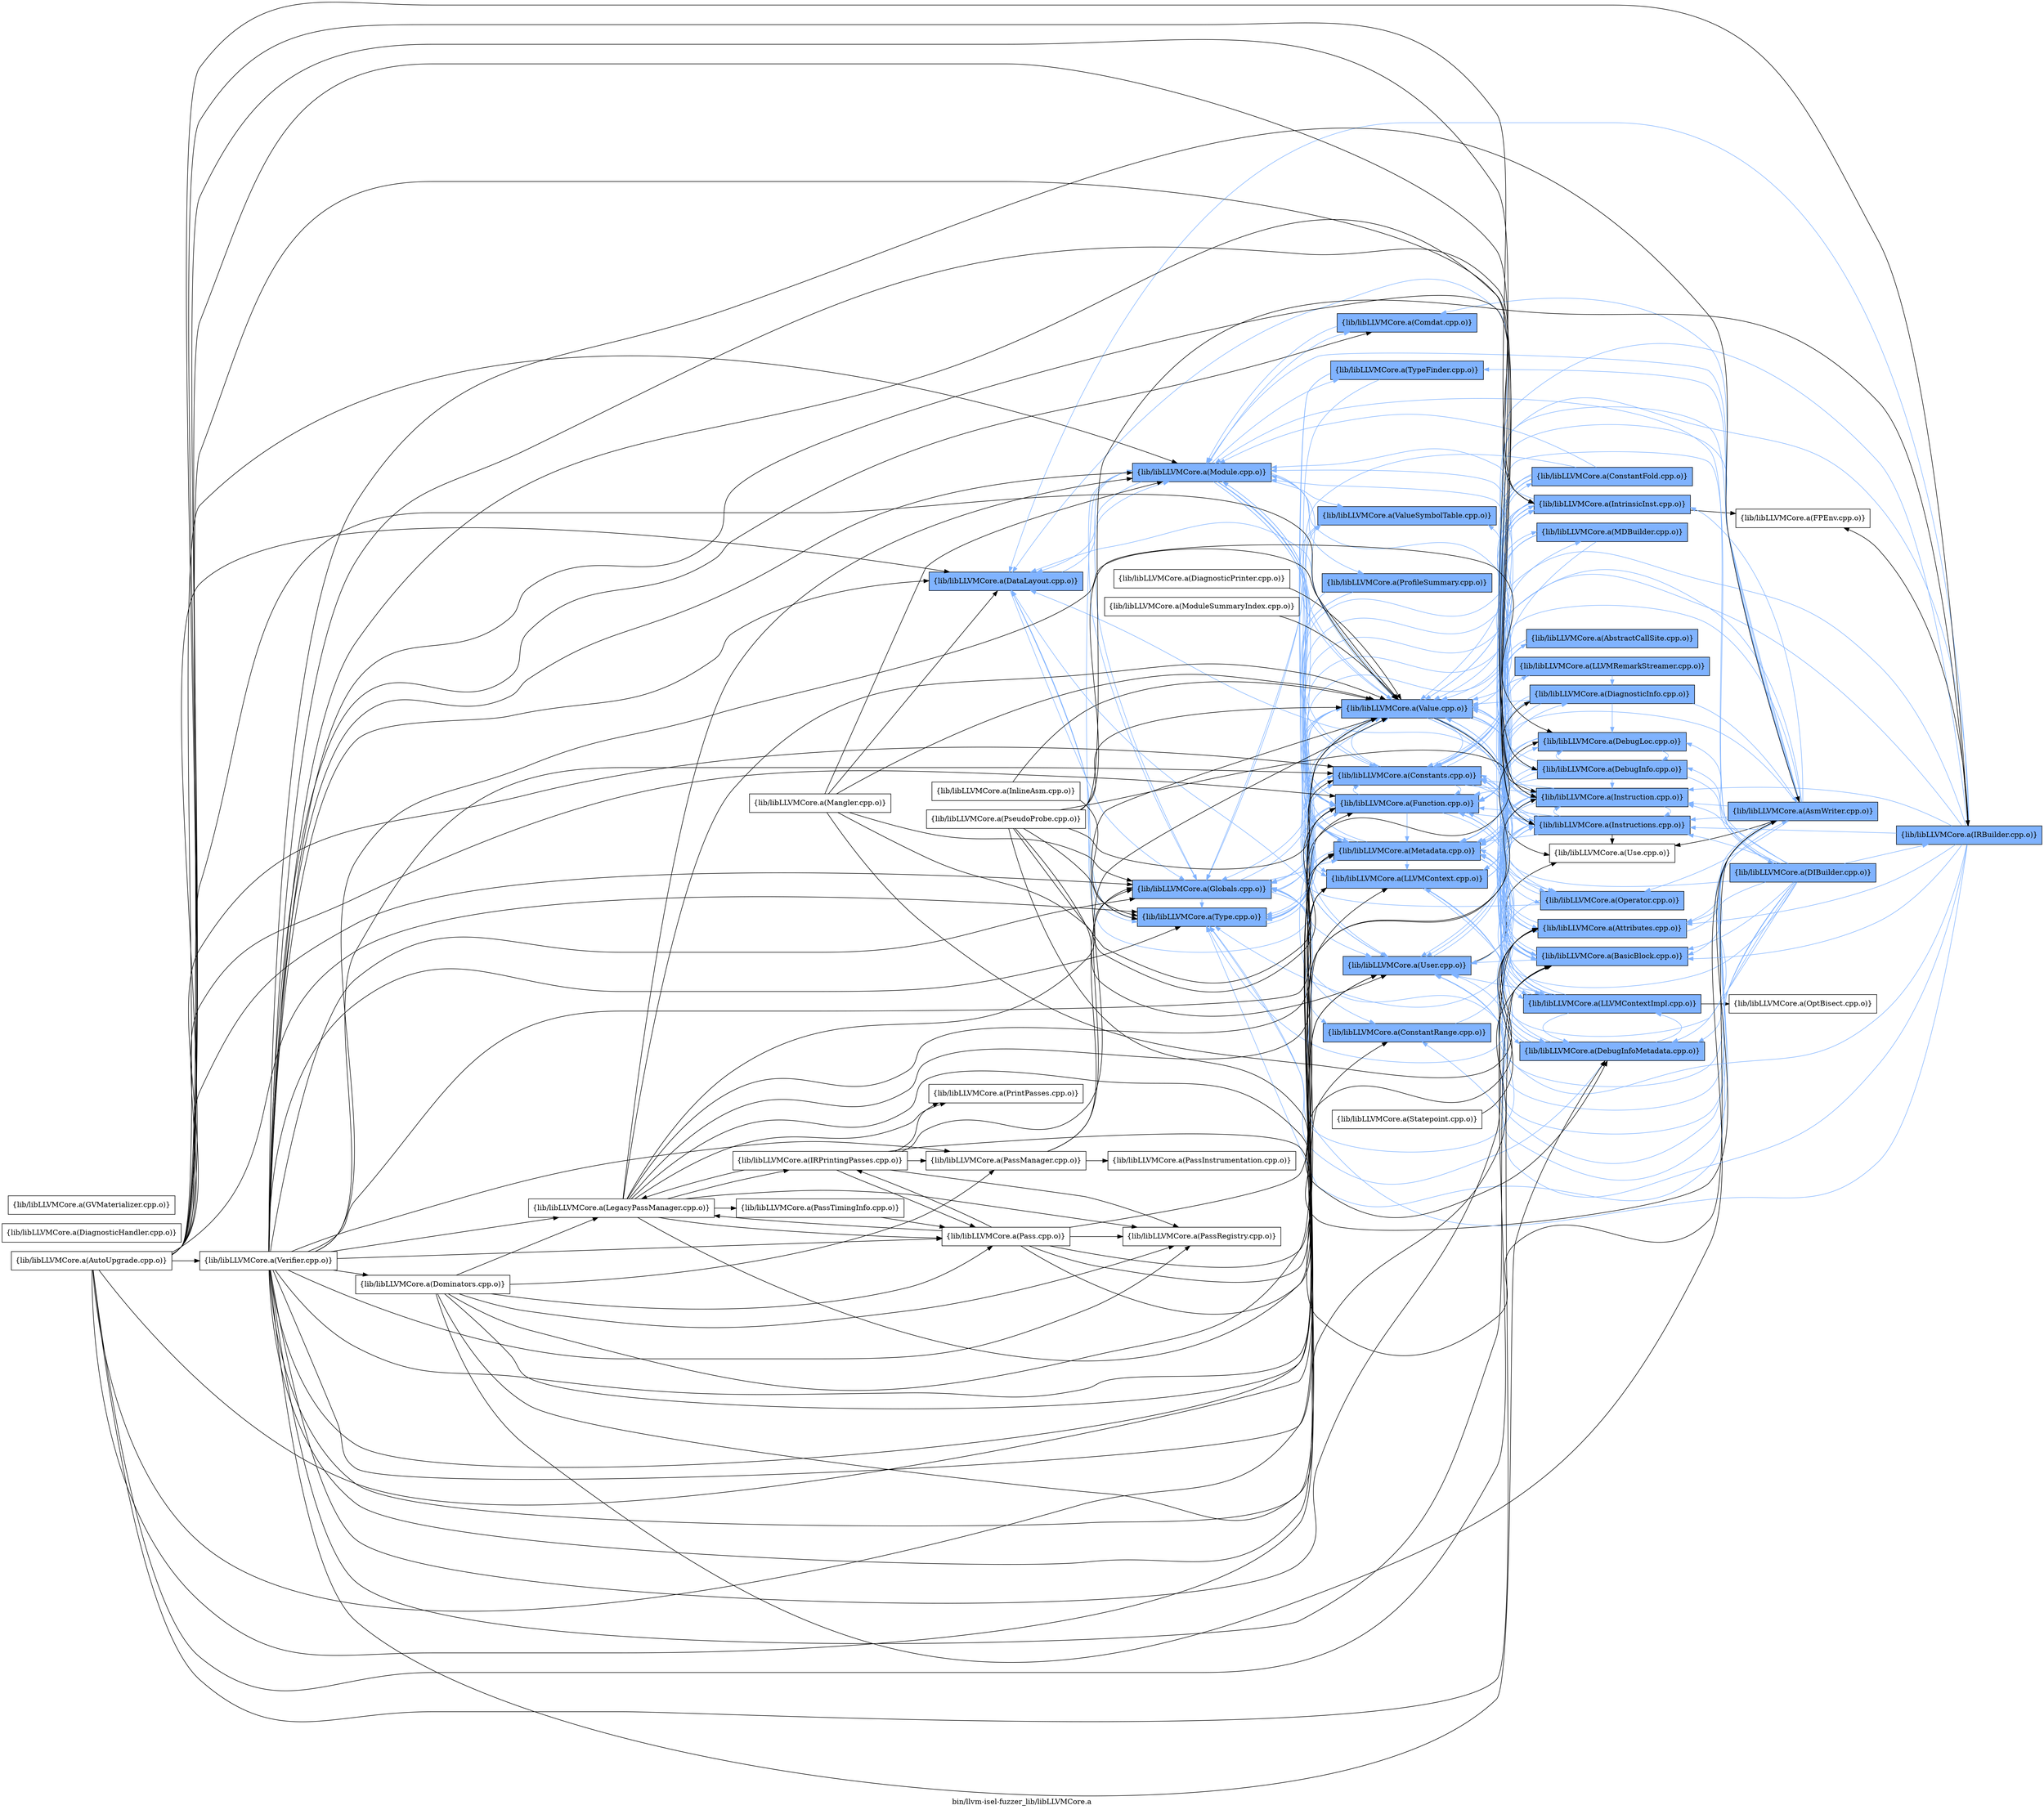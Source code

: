 digraph "bin/llvm-isel-fuzzer_lib/libLLVMCore.a" {
	label="bin/llvm-isel-fuzzer_lib/libLLVMCore.a";
	rankdir=LR;
	{ rank=same; Node0x5597edc2f418;  }
	{ rank=same; Node0x5597edc33b58; Node0x5597edc1af18; Node0x5597edc2a508;  }
	{ rank=same; Node0x5597edc340f8; Node0x5597edc33518; Node0x5597edc33ec8; Node0x5597edc39c38; Node0x5597edc1d628; Node0x5597edc1d3f8; Node0x5597edc31fd8; Node0x5597edc3c348; Node0x5597edc2ac88; Node0x5597edc1bd28; Node0x5597edc18d58;  }
	{ rank=same; Node0x5597edc2f828; Node0x5597edc339c8; Node0x5597edc318a8; Node0x5597edc31628; Node0x5597edc34af8; Node0x5597edc324d8; Node0x5597edc32c58; Node0x5597edc3db08; Node0x5597edc396e8; Node0x5597edc31768; Node0x5597edc34788; Node0x5597edc3c898; Node0x5597edc1cea8; Node0x5597edc2fbe8; Node0x5597edc35408; Node0x5597edc3b998;  }
	{ rank=same; Node0x5597edc22678; Node0x5597edc32ca8; Node0x5597edc309a8; Node0x5597edc2feb8;  }
	{ rank=same; Node0x5597edc2f418;  }
	{ rank=same; Node0x5597edc33b58; Node0x5597edc1af18; Node0x5597edc2a508;  }
	{ rank=same; Node0x5597edc340f8; Node0x5597edc33518; Node0x5597edc33ec8; Node0x5597edc39c38; Node0x5597edc1d628; Node0x5597edc1d3f8; Node0x5597edc31fd8; Node0x5597edc3c348; Node0x5597edc2ac88; Node0x5597edc1bd28; Node0x5597edc18d58;  }
	{ rank=same; Node0x5597edc2f828; Node0x5597edc339c8; Node0x5597edc318a8; Node0x5597edc31628; Node0x5597edc34af8; Node0x5597edc324d8; Node0x5597edc32c58; Node0x5597edc3db08; Node0x5597edc396e8; Node0x5597edc31768; Node0x5597edc34788; Node0x5597edc3c898; Node0x5597edc1cea8; Node0x5597edc2fbe8; Node0x5597edc35408; Node0x5597edc3b998;  }
	{ rank=same; Node0x5597edc22678; Node0x5597edc32ca8; Node0x5597edc309a8; Node0x5597edc2feb8;  }

	Node0x5597edc2f418 [shape=record,shape=box,group=1,style=filled,fillcolor="0.600000 0.5 1",label="{lib/libLLVMCore.a(DataLayout.cpp.o)}"];
	Node0x5597edc2f418 -> Node0x5597edc33b58[color="0.600000 0.5 1"];
	Node0x5597edc2f418 -> Node0x5597edc1af18[color="0.600000 0.5 1"];
	Node0x5597edc2f418 -> Node0x5597edc2a508[color="0.600000 0.5 1"];
	Node0x5597edc3c348 [shape=record,shape=box,group=1,style=filled,fillcolor="0.600000 0.5 1",label="{lib/libLLVMCore.a(LLVMContext.cpp.o)}"];
	Node0x5597edc3c348 -> Node0x5597edc35408[color="0.600000 0.5 1"];
	Node0x5597edc3c348 -> Node0x5597edc3c898[color="0.600000 0.5 1"];
	Node0x5597edc3c348 -> Node0x5597edc3b998[color="0.600000 0.5 1"];
	Node0x5597edc3b268 [shape=record,shape=box,group=0,label="{lib/libLLVMCore.a(LegacyPassManager.cpp.o)}"];
	Node0x5597edc3b268 -> Node0x5597edc22678;
	Node0x5597edc3b268 -> Node0x5597edc35408;
	Node0x5597edc3b268 -> Node0x5597edc33ec8;
	Node0x5597edc3b268 -> Node0x5597edc33b58;
	Node0x5597edc3b268 -> Node0x5597edc30cc8;
	Node0x5597edc3b268 -> Node0x5597edc3c348;
	Node0x5597edc3b268 -> Node0x5597edc1af18;
	Node0x5597edc3b268 -> Node0x5597edc2d7a8;
	Node0x5597edc3b268 -> Node0x5597edc2e928;
	Node0x5597edc3b268 -> Node0x5597edc2eec8;
	Node0x5597edc3b268 -> Node0x5597edc2e748;
	Node0x5597edc3b268 -> Node0x5597edc1d3f8;
	Node0x5597edc1af18 [shape=record,shape=box,group=1,style=filled,fillcolor="0.600000 0.5 1",label="{lib/libLLVMCore.a(Module.cpp.o)}"];
	Node0x5597edc1af18 -> Node0x5597edc31fd8[color="0.600000 0.5 1"];
	Node0x5597edc1af18 -> Node0x5597edc33518[color="0.600000 0.5 1"];
	Node0x5597edc1af18 -> Node0x5597edc2f418[color="0.600000 0.5 1"];
	Node0x5597edc1af18 -> Node0x5597edc33ec8[color="0.600000 0.5 1"];
	Node0x5597edc1af18 -> Node0x5597edc33b58[color="0.600000 0.5 1"];
	Node0x5597edc1af18 -> Node0x5597edc3c348[color="0.600000 0.5 1"];
	Node0x5597edc1af18 -> Node0x5597edc39c38[color="0.600000 0.5 1"];
	Node0x5597edc1af18 -> Node0x5597edc2ac88[color="0.600000 0.5 1"];
	Node0x5597edc1af18 -> Node0x5597edc2a508[color="0.600000 0.5 1"];
	Node0x5597edc1af18 -> Node0x5597edc1bd28[color="0.600000 0.5 1"];
	Node0x5597edc1af18 -> Node0x5597edc1d628[color="0.600000 0.5 1"];
	Node0x5597edc1af18 -> Node0x5597edc1d3f8[color="0.600000 0.5 1"];
	Node0x5597edc1af18 -> Node0x5597edc18d58[color="0.600000 0.5 1"];
	Node0x5597edc2a508 [shape=record,shape=box,group=1,style=filled,fillcolor="0.600000 0.5 1",label="{lib/libLLVMCore.a(Type.cpp.o)}"];
	Node0x5597edc2a508 -> Node0x5597edc33518[color="0.600000 0.5 1"];
	Node0x5597edc2d7a8 [shape=record,shape=box,group=0,label="{lib/libLLVMCore.a(Pass.cpp.o)}"];
	Node0x5597edc2d7a8 -> Node0x5597edc324d8;
	Node0x5597edc2d7a8 -> Node0x5597edc33ec8;
	Node0x5597edc2d7a8 -> Node0x5597edc30cc8;
	Node0x5597edc2d7a8 -> Node0x5597edc3c348;
	Node0x5597edc2d7a8 -> Node0x5597edc3b268;
	Node0x5597edc2d7a8 -> Node0x5597edc2e928;
	Node0x5597edc2d7a8 -> Node0x5597edc1d3f8;
	Node0x5597edc1d3f8 [shape=record,shape=box,group=1,style=filled,fillcolor="0.600000 0.5 1",label="{lib/libLLVMCore.a(Value.cpp.o)}"];
	Node0x5597edc1d3f8 -> Node0x5597edc324d8[color="0.600000 0.5 1"];
	Node0x5597edc1d3f8 -> Node0x5597edc32c58[color="0.600000 0.5 1"];
	Node0x5597edc1d3f8 -> Node0x5597edc33518[color="0.600000 0.5 1"];
	Node0x5597edc1d3f8 -> Node0x5597edc2f418[color="0.600000 0.5 1"];
	Node0x5597edc1d3f8 -> Node0x5597edc2fbe8[color="0.600000 0.5 1"];
	Node0x5597edc1d3f8 -> Node0x5597edc33ec8[color="0.600000 0.5 1"];
	Node0x5597edc1d3f8 -> Node0x5597edc33b58[color="0.600000 0.5 1"];
	Node0x5597edc1d3f8 -> Node0x5597edc318a8[color="0.600000 0.5 1"];
	Node0x5597edc1d3f8 -> Node0x5597edc2f828[color="0.600000 0.5 1"];
	Node0x5597edc1d3f8 -> Node0x5597edc3db08[color="0.600000 0.5 1"];
	Node0x5597edc1d3f8 -> Node0x5597edc3c348[color="0.600000 0.5 1"];
	Node0x5597edc1d3f8 -> Node0x5597edc3c898[color="0.600000 0.5 1"];
	Node0x5597edc1d3f8 -> Node0x5597edc39c38[color="0.600000 0.5 1"];
	Node0x5597edc1d3f8 -> Node0x5597edc31628[color="0.600000 0.5 1"];
	Node0x5597edc1d3f8 -> Node0x5597edc2a508[color="0.600000 0.5 1"];
	Node0x5597edc1d3f8 -> Node0x5597edc1cea8;
	Node0x5597edc1d3f8 -> Node0x5597edc1d628[color="0.600000 0.5 1"];
	Node0x5597edc1d3f8 -> Node0x5597edc18d58[color="0.600000 0.5 1"];
	Node0x5597edc324d8 [shape=record,shape=box,group=1,style=filled,fillcolor="0.600000 0.5 1",label="{lib/libLLVMCore.a(Attributes.cpp.o)}"];
	Node0x5597edc324d8 -> Node0x5597edc22678[color="0.600000 0.5 1"];
	Node0x5597edc324d8 -> Node0x5597edc33ec8[color="0.600000 0.5 1"];
	Node0x5597edc33518 [shape=record,shape=box,group=1,style=filled,fillcolor="0.600000 0.5 1",label="{lib/libLLVMCore.a(Constants.cpp.o)}"];
	Node0x5597edc33518 -> Node0x5597edc339c8[color="0.600000 0.5 1"];
	Node0x5597edc33518 -> Node0x5597edc33ec8[color="0.600000 0.5 1"];
	Node0x5597edc33518 -> Node0x5597edc33b58[color="0.600000 0.5 1"];
	Node0x5597edc33518 -> Node0x5597edc318a8[color="0.600000 0.5 1"];
	Node0x5597edc33518 -> Node0x5597edc2f828[color="0.600000 0.5 1"];
	Node0x5597edc33518 -> Node0x5597edc31628[color="0.600000 0.5 1"];
	Node0x5597edc33518 -> Node0x5597edc2a508[color="0.600000 0.5 1"];
	Node0x5597edc33518 -> Node0x5597edc1d628[color="0.600000 0.5 1"];
	Node0x5597edc33518 -> Node0x5597edc1d3f8[color="0.600000 0.5 1"];
	Node0x5597edc3a368 [shape=record,shape=box,group=0,label="{lib/libLLVMCore.a(Mangler.cpp.o)}"];
	Node0x5597edc3a368 -> Node0x5597edc324d8;
	Node0x5597edc3a368 -> Node0x5597edc2f418;
	Node0x5597edc3a368 -> Node0x5597edc33ec8;
	Node0x5597edc3a368 -> Node0x5597edc33b58;
	Node0x5597edc3a368 -> Node0x5597edc1af18;
	Node0x5597edc3a368 -> Node0x5597edc1d3f8;
	Node0x5597edc39c38 [shape=record,shape=box,group=1,style=filled,fillcolor="0.600000 0.5 1",label="{lib/libLLVMCore.a(Metadata.cpp.o)}"];
	Node0x5597edc39c38 -> Node0x5597edc340f8[color="0.600000 0.5 1"];
	Node0x5597edc39c38 -> Node0x5597edc33518[color="0.600000 0.5 1"];
	Node0x5597edc39c38 -> Node0x5597edc31768[color="0.600000 0.5 1"];
	Node0x5597edc39c38 -> Node0x5597edc34788[color="0.600000 0.5 1"];
	Node0x5597edc39c38 -> Node0x5597edc3c348[color="0.600000 0.5 1"];
	Node0x5597edc39c38 -> Node0x5597edc3c898[color="0.600000 0.5 1"];
	Node0x5597edc39c38 -> Node0x5597edc1af18[color="0.600000 0.5 1"];
	Node0x5597edc39c38 -> Node0x5597edc2a508[color="0.600000 0.5 1"];
	Node0x5597edc39c38 -> Node0x5597edc1d3f8[color="0.600000 0.5 1"];
	Node0x5597edc35408 [shape=record,shape=box,group=1,style=filled,fillcolor="0.600000 0.5 1",label="{lib/libLLVMCore.a(DiagnosticInfo.cpp.o)}"];
	Node0x5597edc35408 -> Node0x5597edc22678[color="0.600000 0.5 1"];
	Node0x5597edc35408 -> Node0x5597edc34788[color="0.600000 0.5 1"];
	Node0x5597edc35408 -> Node0x5597edc33ec8[color="0.600000 0.5 1"];
	Node0x5597edc35408 -> Node0x5597edc318a8[color="0.600000 0.5 1"];
	Node0x5597edc35408 -> Node0x5597edc3c348[color="0.600000 0.5 1"];
	Node0x5597edc35408 -> Node0x5597edc39c38[color="0.600000 0.5 1"];
	Node0x5597edc35408 -> Node0x5597edc1d3f8[color="0.600000 0.5 1"];
	Node0x5597edc33ec8 [shape=record,shape=box,group=1,style=filled,fillcolor="0.600000 0.5 1",label="{lib/libLLVMCore.a(Function.cpp.o)}"];
	Node0x5597edc33ec8 -> Node0x5597edc34af8[color="0.600000 0.5 1"];
	Node0x5597edc33ec8 -> Node0x5597edc324d8[color="0.600000 0.5 1"];
	Node0x5597edc33ec8 -> Node0x5597edc32c58[color="0.600000 0.5 1"];
	Node0x5597edc33ec8 -> Node0x5597edc33518[color="0.600000 0.5 1"];
	Node0x5597edc33ec8 -> Node0x5597edc2f418[color="0.600000 0.5 1"];
	Node0x5597edc33ec8 -> Node0x5597edc33b58[color="0.600000 0.5 1"];
	Node0x5597edc33ec8 -> Node0x5597edc2f828[color="0.600000 0.5 1"];
	Node0x5597edc33ec8 -> Node0x5597edc3db08[color="0.600000 0.5 1"];
	Node0x5597edc33ec8 -> Node0x5597edc3c348[color="0.600000 0.5 1"];
	Node0x5597edc33ec8 -> Node0x5597edc396e8[color="0.600000 0.5 1"];
	Node0x5597edc33ec8 -> Node0x5597edc39c38[color="0.600000 0.5 1"];
	Node0x5597edc33ec8 -> Node0x5597edc1af18[color="0.600000 0.5 1"];
	Node0x5597edc33ec8 -> Node0x5597edc2a508[color="0.600000 0.5 1"];
	Node0x5597edc33ec8 -> Node0x5597edc1d628[color="0.600000 0.5 1"];
	Node0x5597edc33ec8 -> Node0x5597edc1d3f8[color="0.600000 0.5 1"];
	Node0x5597edc33ec8 -> Node0x5597edc18d58[color="0.600000 0.5 1"];
	Node0x5597edc33b58 [shape=record,shape=box,group=1,style=filled,fillcolor="0.600000 0.5 1",label="{lib/libLLVMCore.a(Globals.cpp.o)}"];
	Node0x5597edc33b58 -> Node0x5597edc340f8[color="0.600000 0.5 1"];
	Node0x5597edc33b58 -> Node0x5597edc33518[color="0.600000 0.5 1"];
	Node0x5597edc33b58 -> Node0x5597edc33ec8[color="0.600000 0.5 1"];
	Node0x5597edc33b58 -> Node0x5597edc39c38[color="0.600000 0.5 1"];
	Node0x5597edc33b58 -> Node0x5597edc1af18[color="0.600000 0.5 1"];
	Node0x5597edc33b58 -> Node0x5597edc2a508[color="0.600000 0.5 1"];
	Node0x5597edc33b58 -> Node0x5597edc1d628[color="0.600000 0.5 1"];
	Node0x5597edc33b58 -> Node0x5597edc1d3f8[color="0.600000 0.5 1"];
	Node0x5597edc31a38 [shape=record,shape=box,group=1,style=filled,fillcolor="0.600000 0.5 1",label="{lib/libLLVMCore.a(IRBuilder.cpp.o)}"];
	Node0x5597edc31a38 -> Node0x5597edc324d8[color="0.600000 0.5 1"];
	Node0x5597edc31a38 -> Node0x5597edc32c58[color="0.600000 0.5 1"];
	Node0x5597edc31a38 -> Node0x5597edc33518[color="0.600000 0.5 1"];
	Node0x5597edc31a38 -> Node0x5597edc2f418[color="0.600000 0.5 1"];
	Node0x5597edc31a38 -> Node0x5597edc33ec8[color="0.600000 0.5 1"];
	Node0x5597edc31a38 -> Node0x5597edc33b58[color="0.600000 0.5 1"];
	Node0x5597edc31a38 -> Node0x5597edc32ca8;
	Node0x5597edc31a38 -> Node0x5597edc318a8[color="0.600000 0.5 1"];
	Node0x5597edc31a38 -> Node0x5597edc2f828[color="0.600000 0.5 1"];
	Node0x5597edc31a38 -> Node0x5597edc39c38[color="0.600000 0.5 1"];
	Node0x5597edc31a38 -> Node0x5597edc2a508[color="0.600000 0.5 1"];
	Node0x5597edc31a38 -> Node0x5597edc1d628[color="0.600000 0.5 1"];
	Node0x5597edc31a38 -> Node0x5597edc1d3f8[color="0.600000 0.5 1"];
	Node0x5597edc30728 [shape=record,shape=box,group=0,label="{lib/libLLVMCore.a(InlineAsm.cpp.o)}"];
	Node0x5597edc30728 -> Node0x5597edc2a508;
	Node0x5597edc30728 -> Node0x5597edc1d3f8;
	Node0x5597edc318a8 [shape=record,shape=box,group=1,style=filled,fillcolor="0.600000 0.5 1",label="{lib/libLLVMCore.a(Instruction.cpp.o)}"];
	Node0x5597edc318a8 -> Node0x5597edc324d8[color="0.600000 0.5 1"];
	Node0x5597edc318a8 -> Node0x5597edc32c58[color="0.600000 0.5 1"];
	Node0x5597edc318a8 -> Node0x5597edc33518[color="0.600000 0.5 1"];
	Node0x5597edc318a8 -> Node0x5597edc2f828[color="0.600000 0.5 1"];
	Node0x5597edc318a8 -> Node0x5597edc39c38[color="0.600000 0.5 1"];
	Node0x5597edc318a8 -> Node0x5597edc1d628[color="0.600000 0.5 1"];
	Node0x5597edc318a8 -> Node0x5597edc1d3f8[color="0.600000 0.5 1"];
	Node0x5597edc2f828 [shape=record,shape=box,group=1,style=filled,fillcolor="0.600000 0.5 1",label="{lib/libLLVMCore.a(Instructions.cpp.o)}"];
	Node0x5597edc2f828 -> Node0x5597edc324d8[color="0.600000 0.5 1"];
	Node0x5597edc2f828 -> Node0x5597edc32c58[color="0.600000 0.5 1"];
	Node0x5597edc2f828 -> Node0x5597edc33518[color="0.600000 0.5 1"];
	Node0x5597edc2f828 -> Node0x5597edc2f418[color="0.600000 0.5 1"];
	Node0x5597edc2f828 -> Node0x5597edc33ec8[color="0.600000 0.5 1"];
	Node0x5597edc2f828 -> Node0x5597edc318a8[color="0.600000 0.5 1"];
	Node0x5597edc2f828 -> Node0x5597edc3c898[color="0.600000 0.5 1"];
	Node0x5597edc2f828 -> Node0x5597edc396e8[color="0.600000 0.5 1"];
	Node0x5597edc2f828 -> Node0x5597edc39c38[color="0.600000 0.5 1"];
	Node0x5597edc2f828 -> Node0x5597edc1af18[color="0.600000 0.5 1"];
	Node0x5597edc2f828 -> Node0x5597edc31628[color="0.600000 0.5 1"];
	Node0x5597edc2f828 -> Node0x5597edc2a508[color="0.600000 0.5 1"];
	Node0x5597edc2f828 -> Node0x5597edc1cea8;
	Node0x5597edc2f828 -> Node0x5597edc1d628[color="0.600000 0.5 1"];
	Node0x5597edc2f828 -> Node0x5597edc1d3f8[color="0.600000 0.5 1"];
	Node0x5597edc1d628 [shape=record,shape=box,group=1,style=filled,fillcolor="0.600000 0.5 1",label="{lib/libLLVMCore.a(User.cpp.o)}"];
	Node0x5597edc1d628 -> Node0x5597edc3db08[color="0.600000 0.5 1"];
	Node0x5597edc1d628 -> Node0x5597edc1cea8;
	Node0x5597edc32c58 [shape=record,shape=box,group=1,style=filled,fillcolor="0.600000 0.5 1",label="{lib/libLLVMCore.a(BasicBlock.cpp.o)}"];
	Node0x5597edc32c58 -> Node0x5597edc33518[color="0.600000 0.5 1"];
	Node0x5597edc32c58 -> Node0x5597edc318a8[color="0.600000 0.5 1"];
	Node0x5597edc32c58 -> Node0x5597edc2f828[color="0.600000 0.5 1"];
	Node0x5597edc32c58 -> Node0x5597edc39c38[color="0.600000 0.5 1"];
	Node0x5597edc32c58 -> Node0x5597edc2a508[color="0.600000 0.5 1"];
	Node0x5597edc32c58 -> Node0x5597edc1d628[color="0.600000 0.5 1"];
	Node0x5597edc32c58 -> Node0x5597edc1d3f8[color="0.600000 0.5 1"];
	Node0x5597edc32c58 -> Node0x5597edc18d58[color="0.600000 0.5 1"];
	Node0x5597edc3db08 [shape=record,shape=box,group=1,style=filled,fillcolor="0.600000 0.5 1",label="{lib/libLLVMCore.a(IntrinsicInst.cpp.o)}"];
	Node0x5597edc3db08 -> Node0x5597edc32c58[color="0.600000 0.5 1"];
	Node0x5597edc3db08 -> Node0x5597edc33518[color="0.600000 0.5 1"];
	Node0x5597edc3db08 -> Node0x5597edc2f418[color="0.600000 0.5 1"];
	Node0x5597edc3db08 -> Node0x5597edc31768[color="0.600000 0.5 1"];
	Node0x5597edc3db08 -> Node0x5597edc32ca8;
	Node0x5597edc3db08 -> Node0x5597edc318a8[color="0.600000 0.5 1"];
	Node0x5597edc3db08 -> Node0x5597edc2f828[color="0.600000 0.5 1"];
	Node0x5597edc3db08 -> Node0x5597edc39c38[color="0.600000 0.5 1"];
	Node0x5597edc3db08 -> Node0x5597edc1af18[color="0.600000 0.5 1"];
	Node0x5597edc3db08 -> Node0x5597edc2a508[color="0.600000 0.5 1"];
	Node0x5597edc3db08 -> Node0x5597edc1d628[color="0.600000 0.5 1"];
	Node0x5597edc3db08 -> Node0x5597edc1d3f8[color="0.600000 0.5 1"];
	Node0x5597edc31628 [shape=record,shape=box,group=1,style=filled,fillcolor="0.600000 0.5 1",label="{lib/libLLVMCore.a(Operator.cpp.o)}"];
	Node0x5597edc31628 -> Node0x5597edc33518[color="0.600000 0.5 1"];
	Node0x5597edc31628 -> Node0x5597edc2f418[color="0.600000 0.5 1"];
	Node0x5597edc31628 -> Node0x5597edc2a508[color="0.600000 0.5 1"];
	Node0x5597edc31768 [shape=record,shape=box,group=1,style=filled,fillcolor="0.600000 0.5 1",label="{lib/libLLVMCore.a(DebugInfoMetadata.cpp.o)}"];
	Node0x5597edc31768 -> Node0x5597edc33518[color="0.600000 0.5 1"];
	Node0x5597edc31768 -> Node0x5597edc3c348[color="0.600000 0.5 1"];
	Node0x5597edc31768 -> Node0x5597edc3c898[color="0.600000 0.5 1"];
	Node0x5597edc31768 -> Node0x5597edc39c38[color="0.600000 0.5 1"];
	Node0x5597edc31768 -> Node0x5597edc2a508[color="0.600000 0.5 1"];
	Node0x5597edc340f8 [shape=record,shape=box,group=1,style=filled,fillcolor="0.600000 0.5 1",label="{lib/libLLVMCore.a(ConstantRange.cpp.o)}"];
	Node0x5597edc340f8 -> Node0x5597edc2f828[color="0.600000 0.5 1"];
	Node0x5597edc2e928 [shape=record,shape=box,group=0,label="{lib/libLLVMCore.a(PassRegistry.cpp.o)}"];
	Node0x5597edc34788 [shape=record,shape=box,group=1,style=filled,fillcolor="0.600000 0.5 1",label="{lib/libLLVMCore.a(DebugLoc.cpp.o)}"];
	Node0x5597edc34788 -> Node0x5597edc2fbe8[color="0.600000 0.5 1"];
	Node0x5597edc34788 -> Node0x5597edc31768[color="0.600000 0.5 1"];
	Node0x5597edc34788 -> Node0x5597edc39c38[color="0.600000 0.5 1"];
	Node0x5597edc33748 [shape=record,shape=box,group=0,label="{lib/libLLVMCore.a(Dominators.cpp.o)}"];
	Node0x5597edc33748 -> Node0x5597edc22678;
	Node0x5597edc33748 -> Node0x5597edc32c58;
	Node0x5597edc33748 -> Node0x5597edc318a8;
	Node0x5597edc33748 -> Node0x5597edc3b268;
	Node0x5597edc33748 -> Node0x5597edc2d7a8;
	Node0x5597edc33748 -> Node0x5597edc2d9d8;
	Node0x5597edc33748 -> Node0x5597edc2e928;
	Node0x5597edc33748 -> Node0x5597edc1d3f8;
	Node0x5597edc1cea8 [shape=record,shape=box,group=0,label="{lib/libLLVMCore.a(Use.cpp.o)}"];
	Node0x5597edc22678 [shape=record,shape=box,group=1,style=filled,fillcolor="0.600000 0.5 1",label="{lib/libLLVMCore.a(AsmWriter.cpp.o)}"];
	Node0x5597edc22678 -> Node0x5597edc324d8[color="0.600000 0.5 1"];
	Node0x5597edc22678 -> Node0x5597edc32c58[color="0.600000 0.5 1"];
	Node0x5597edc22678 -> Node0x5597edc31fd8[color="0.600000 0.5 1"];
	Node0x5597edc22678 -> Node0x5597edc340f8[color="0.600000 0.5 1"];
	Node0x5597edc22678 -> Node0x5597edc33518[color="0.600000 0.5 1"];
	Node0x5597edc22678 -> Node0x5597edc31768[color="0.600000 0.5 1"];
	Node0x5597edc22678 -> Node0x5597edc33ec8[color="0.600000 0.5 1"];
	Node0x5597edc22678 -> Node0x5597edc33b58[color="0.600000 0.5 1"];
	Node0x5597edc22678 -> Node0x5597edc318a8[color="0.600000 0.5 1"];
	Node0x5597edc22678 -> Node0x5597edc2f828[color="0.600000 0.5 1"];
	Node0x5597edc22678 -> Node0x5597edc3db08[color="0.600000 0.5 1"];
	Node0x5597edc22678 -> Node0x5597edc3c348[color="0.600000 0.5 1"];
	Node0x5597edc22678 -> Node0x5597edc39c38[color="0.600000 0.5 1"];
	Node0x5597edc22678 -> Node0x5597edc1af18[color="0.600000 0.5 1"];
	Node0x5597edc22678 -> Node0x5597edc31628[color="0.600000 0.5 1"];
	Node0x5597edc22678 -> Node0x5597edc2a508[color="0.600000 0.5 1"];
	Node0x5597edc22678 -> Node0x5597edc1bd28[color="0.600000 0.5 1"];
	Node0x5597edc22678 -> Node0x5597edc1cea8;
	Node0x5597edc22678 -> Node0x5597edc1d628[color="0.600000 0.5 1"];
	Node0x5597edc22678 -> Node0x5597edc1d3f8[color="0.600000 0.5 1"];
	Node0x5597edc2d9d8 [shape=record,shape=box,group=0,label="{lib/libLLVMCore.a(PassManager.cpp.o)}"];
	Node0x5597edc2d9d8 -> Node0x5597edc33b58;
	Node0x5597edc2d9d8 -> Node0x5597edc2d1b8;
	Node0x5597edc2d9d8 -> Node0x5597edc1d3f8;
	Node0x5597edc34af8 [shape=record,shape=box,group=1,style=filled,fillcolor="0.600000 0.5 1",label="{lib/libLLVMCore.a(AbstractCallSite.cpp.o)}"];
	Node0x5597edc34af8 -> Node0x5597edc33518[color="0.600000 0.5 1"];
	Node0x5597edc34af8 -> Node0x5597edc2f828[color="0.600000 0.5 1"];
	Node0x5597edc34af8 -> Node0x5597edc39c38[color="0.600000 0.5 1"];
	Node0x5597edc34af8 -> Node0x5597edc1d628[color="0.600000 0.5 1"];
	Node0x5597edc2e748 [shape=record,shape=box,group=0,label="{lib/libLLVMCore.a(PrintPasses.cpp.o)}"];
	Node0x5597edc339c8 [shape=record,shape=box,group=1,style=filled,fillcolor="0.600000 0.5 1",label="{lib/libLLVMCore.a(ConstantFold.cpp.o)}"];
	Node0x5597edc339c8 -> Node0x5597edc33518[color="0.600000 0.5 1"];
	Node0x5597edc339c8 -> Node0x5597edc33ec8[color="0.600000 0.5 1"];
	Node0x5597edc339c8 -> Node0x5597edc33b58[color="0.600000 0.5 1"];
	Node0x5597edc339c8 -> Node0x5597edc2f828[color="0.600000 0.5 1"];
	Node0x5597edc339c8 -> Node0x5597edc1af18[color="0.600000 0.5 1"];
	Node0x5597edc339c8 -> Node0x5597edc31628[color="0.600000 0.5 1"];
	Node0x5597edc339c8 -> Node0x5597edc2a508[color="0.600000 0.5 1"];
	Node0x5597edc339c8 -> Node0x5597edc1d3f8[color="0.600000 0.5 1"];
	Node0x5597edc2ac88 [shape=record,shape=box,group=1,style=filled,fillcolor="0.600000 0.5 1",label="{lib/libLLVMCore.a(ProfileSummary.cpp.o)}"];
	Node0x5597edc2ac88 -> Node0x5597edc33518[color="0.600000 0.5 1"];
	Node0x5597edc2ac88 -> Node0x5597edc39c38[color="0.600000 0.5 1"];
	Node0x5597edc2ac88 -> Node0x5597edc2a508[color="0.600000 0.5 1"];
	Node0x5597edc31fd8 [shape=record,shape=box,group=1,style=filled,fillcolor="0.600000 0.5 1",label="{lib/libLLVMCore.a(Comdat.cpp.o)}"];
	Node0x5597edc31fd8 -> Node0x5597edc1af18[color="0.600000 0.5 1"];
	Node0x5597edc2eec8 [shape=record,shape=box,group=0,label="{lib/libLLVMCore.a(PassTimingInfo.cpp.o)}"];
	Node0x5597edc2eec8 -> Node0x5597edc2d7a8;
	Node0x5597edc2fbe8 [shape=record,shape=box,group=1,style=filled,fillcolor="0.600000 0.5 1",label="{lib/libLLVMCore.a(DebugInfo.cpp.o)}"];
	Node0x5597edc2fbe8 -> Node0x5597edc2feb8[color="0.600000 0.5 1"];
	Node0x5597edc2fbe8 -> Node0x5597edc31768[color="0.600000 0.5 1"];
	Node0x5597edc2fbe8 -> Node0x5597edc34788[color="0.600000 0.5 1"];
	Node0x5597edc2fbe8 -> Node0x5597edc33ec8[color="0.600000 0.5 1"];
	Node0x5597edc2fbe8 -> Node0x5597edc318a8[color="0.600000 0.5 1"];
	Node0x5597edc2fbe8 -> Node0x5597edc39c38[color="0.600000 0.5 1"];
	Node0x5597edc2fbe8 -> Node0x5597edc1af18[color="0.600000 0.5 1"];
	Node0x5597edc2fbe8 -> Node0x5597edc1d3f8[color="0.600000 0.5 1"];
	Node0x5597edc30cc8 [shape=record,shape=box,group=0,label="{lib/libLLVMCore.a(IRPrintingPasses.cpp.o)}"];
	Node0x5597edc30cc8 -> Node0x5597edc22678;
	Node0x5597edc30cc8 -> Node0x5597edc3b268;
	Node0x5597edc30cc8 -> Node0x5597edc2d7a8;
	Node0x5597edc30cc8 -> Node0x5597edc2d9d8;
	Node0x5597edc30cc8 -> Node0x5597edc2e928;
	Node0x5597edc30cc8 -> Node0x5597edc2e748;
	Node0x5597edc30cc8 -> Node0x5597edc1d3f8;
	Node0x5597edc19938 [shape=record,shape=box,group=0,label="{lib/libLLVMCore.a(Verifier.cpp.o)}"];
	Node0x5597edc19938 -> Node0x5597edc22678;
	Node0x5597edc19938 -> Node0x5597edc324d8;
	Node0x5597edc19938 -> Node0x5597edc32c58;
	Node0x5597edc19938 -> Node0x5597edc31fd8;
	Node0x5597edc19938 -> Node0x5597edc340f8;
	Node0x5597edc19938 -> Node0x5597edc33518;
	Node0x5597edc19938 -> Node0x5597edc2f418;
	Node0x5597edc19938 -> Node0x5597edc31768;
	Node0x5597edc19938 -> Node0x5597edc34788;
	Node0x5597edc19938 -> Node0x5597edc33748;
	Node0x5597edc19938 -> Node0x5597edc33ec8;
	Node0x5597edc19938 -> Node0x5597edc33b58;
	Node0x5597edc19938 -> Node0x5597edc318a8;
	Node0x5597edc19938 -> Node0x5597edc2f828;
	Node0x5597edc19938 -> Node0x5597edc3db08;
	Node0x5597edc19938 -> Node0x5597edc3c348;
	Node0x5597edc19938 -> Node0x5597edc3b268;
	Node0x5597edc19938 -> Node0x5597edc39c38;
	Node0x5597edc19938 -> Node0x5597edc1af18;
	Node0x5597edc19938 -> Node0x5597edc2d7a8;
	Node0x5597edc19938 -> Node0x5597edc2d9d8;
	Node0x5597edc19938 -> Node0x5597edc2e928;
	Node0x5597edc19938 -> Node0x5597edc2a508;
	Node0x5597edc19938 -> Node0x5597edc1d628;
	Node0x5597edc19938 -> Node0x5597edc1d3f8;
	Node0x5597edc396e8 [shape=record,shape=box,group=1,style=filled,fillcolor="0.600000 0.5 1",label="{lib/libLLVMCore.a(MDBuilder.cpp.o)}"];
	Node0x5597edc396e8 -> Node0x5597edc33518[color="0.600000 0.5 1"];
	Node0x5597edc396e8 -> Node0x5597edc39c38[color="0.600000 0.5 1"];
	Node0x5597edc396e8 -> Node0x5597edc2a508[color="0.600000 0.5 1"];
	Node0x5597edc396e8 -> Node0x5597edc1d3f8[color="0.600000 0.5 1"];
	Node0x5597edc2feb8 [shape=record,shape=box,group=1,style=filled,fillcolor="0.600000 0.5 1",label="{lib/libLLVMCore.a(DIBuilder.cpp.o)}"];
	Node0x5597edc2feb8 -> Node0x5597edc324d8[color="0.600000 0.5 1"];
	Node0x5597edc2feb8 -> Node0x5597edc32c58[color="0.600000 0.5 1"];
	Node0x5597edc2feb8 -> Node0x5597edc33518[color="0.600000 0.5 1"];
	Node0x5597edc2feb8 -> Node0x5597edc2fbe8[color="0.600000 0.5 1"];
	Node0x5597edc2feb8 -> Node0x5597edc31768[color="0.600000 0.5 1"];
	Node0x5597edc2feb8 -> Node0x5597edc34788[color="0.600000 0.5 1"];
	Node0x5597edc2feb8 -> Node0x5597edc33ec8[color="0.600000 0.5 1"];
	Node0x5597edc2feb8 -> Node0x5597edc31a38[color="0.600000 0.5 1"];
	Node0x5597edc2feb8 -> Node0x5597edc318a8[color="0.600000 0.5 1"];
	Node0x5597edc2feb8 -> Node0x5597edc2f828[color="0.600000 0.5 1"];
	Node0x5597edc2feb8 -> Node0x5597edc39c38[color="0.600000 0.5 1"];
	Node0x5597edc2feb8 -> Node0x5597edc1af18[color="0.600000 0.5 1"];
	Node0x5597edc2feb8 -> Node0x5597edc2a508[color="0.600000 0.5 1"];
	Node0x5597edc2feb8 -> Node0x5597edc1d628[color="0.600000 0.5 1"];
	Node0x5597edc2feb8 -> Node0x5597edc1d3f8[color="0.600000 0.5 1"];
	Node0x5597edc1bd28 [shape=record,shape=box,group=1,style=filled,fillcolor="0.600000 0.5 1",label="{lib/libLLVMCore.a(TypeFinder.cpp.o)}"];
	Node0x5597edc1bd28 -> Node0x5597edc33ec8[color="0.600000 0.5 1"];
	Node0x5597edc1bd28 -> Node0x5597edc33b58[color="0.600000 0.5 1"];
	Node0x5597edc1bd28 -> Node0x5597edc39c38[color="0.600000 0.5 1"];
	Node0x5597edc18d58 [shape=record,shape=box,group=1,style=filled,fillcolor="0.600000 0.5 1",label="{lib/libLLVMCore.a(ValueSymbolTable.cpp.o)}"];
	Node0x5597edc18d58 -> Node0x5597edc1d3f8[color="0.600000 0.5 1"];
	Node0x5597edc3c898 [shape=record,shape=box,group=1,style=filled,fillcolor="0.600000 0.5 1",label="{lib/libLLVMCore.a(LLVMContextImpl.cpp.o)}"];
	Node0x5597edc3c898 -> Node0x5597edc33518[color="0.600000 0.5 1"];
	Node0x5597edc3c898 -> Node0x5597edc31768[color="0.600000 0.5 1"];
	Node0x5597edc3c898 -> Node0x5597edc39c38[color="0.600000 0.5 1"];
	Node0x5597edc3c898 -> Node0x5597edc1af18[color="0.600000 0.5 1"];
	Node0x5597edc3c898 -> Node0x5597edc309a8;
	Node0x5597edc3c898 -> Node0x5597edc1d628[color="0.600000 0.5 1"];
	Node0x5597edc3c898 -> Node0x5597edc1d3f8[color="0.600000 0.5 1"];
	Node0x5597edc32ca8 [shape=record,shape=box,group=0,label="{lib/libLLVMCore.a(FPEnv.cpp.o)}"];
	Node0x5597edc3b998 [shape=record,shape=box,group=1,style=filled,fillcolor="0.600000 0.5 1",label="{lib/libLLVMCore.a(LLVMRemarkStreamer.cpp.o)}"];
	Node0x5597edc3b998 -> Node0x5597edc35408[color="0.600000 0.5 1"];
	Node0x5597edc3b998 -> Node0x5597edc3c348[color="0.600000 0.5 1"];
	Node0x5597edc3b998 -> Node0x5597edc1d3f8[color="0.600000 0.5 1"];
	Node0x5597edc3bb78 [shape=record,shape=box,group=0,label="{lib/libLLVMCore.a(DiagnosticPrinter.cpp.o)}"];
	Node0x5597edc3bb78 -> Node0x5597edc1d3f8;
	Node0x5597edc309a8 [shape=record,shape=box,group=0,label="{lib/libLLVMCore.a(OptBisect.cpp.o)}"];
	Node0x5597edc3ac28 [shape=record,shape=box,group=0,label="{lib/libLLVMCore.a(DiagnosticHandler.cpp.o)}"];
	Node0x5597edc2faa8 [shape=record,shape=box,group=0,label="{lib/libLLVMCore.a(ModuleSummaryIndex.cpp.o)}"];
	Node0x5597edc2faa8 -> Node0x5597edc1d3f8;
	Node0x5597edc2d1b8 [shape=record,shape=box,group=0,label="{lib/libLLVMCore.a(PassInstrumentation.cpp.o)}"];
	Node0x5597edc3c618 [shape=record,shape=box,group=0,label="{lib/libLLVMCore.a(AutoUpgrade.cpp.o)}"];
	Node0x5597edc3c618 -> Node0x5597edc324d8;
	Node0x5597edc3c618 -> Node0x5597edc32c58;
	Node0x5597edc3c618 -> Node0x5597edc33518;
	Node0x5597edc3c618 -> Node0x5597edc2f418;
	Node0x5597edc3c618 -> Node0x5597edc2fbe8;
	Node0x5597edc3c618 -> Node0x5597edc33ec8;
	Node0x5597edc3c618 -> Node0x5597edc33b58;
	Node0x5597edc3c618 -> Node0x5597edc31a38;
	Node0x5597edc3c618 -> Node0x5597edc318a8;
	Node0x5597edc3c618 -> Node0x5597edc2f828;
	Node0x5597edc3c618 -> Node0x5597edc3db08;
	Node0x5597edc3c618 -> Node0x5597edc3c348;
	Node0x5597edc3c618 -> Node0x5597edc39c38;
	Node0x5597edc3c618 -> Node0x5597edc1af18;
	Node0x5597edc3c618 -> Node0x5597edc2a508;
	Node0x5597edc3c618 -> Node0x5597edc1d628;
	Node0x5597edc3c618 -> Node0x5597edc1d3f8;
	Node0x5597edc3c618 -> Node0x5597edc19938;
	Node0x5597edc3dce8 [shape=record,shape=box,group=0,label="{lib/libLLVMCore.a(GVMaterializer.cpp.o)}"];
	Node0x5597edc1dc68 [shape=record,shape=box,group=0,label="{lib/libLLVMCore.a(Statepoint.cpp.o)}"];
	Node0x5597edc1dc68 -> Node0x5597edc324d8;
	Node0x5597edc2b4a8 [shape=record,shape=box,group=0,label="{lib/libLLVMCore.a(PseudoProbe.cpp.o)}"];
	Node0x5597edc2b4a8 -> Node0x5597edc33518;
	Node0x5597edc2b4a8 -> Node0x5597edc31768;
	Node0x5597edc2b4a8 -> Node0x5597edc34788;
	Node0x5597edc2b4a8 -> Node0x5597edc31a38;
	Node0x5597edc2b4a8 -> Node0x5597edc318a8;
	Node0x5597edc2b4a8 -> Node0x5597edc39c38;
	Node0x5597edc2b4a8 -> Node0x5597edc2a508;
	Node0x5597edc2b4a8 -> Node0x5597edc1d628;
	Node0x5597edc2b4a8 -> Node0x5597edc1d3f8;
}

